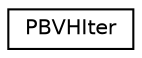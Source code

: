digraph G
{
  edge [fontname="Helvetica",fontsize="10",labelfontname="Helvetica",labelfontsize="10"];
  node [fontname="Helvetica",fontsize="10",shape=record];
  rankdir=LR;
  Node1 [label="PBVHIter",height=0.2,width=0.4,color="black", fillcolor="white", style="filled",URL="$da/d98/structPBVHIter.html"];
}
